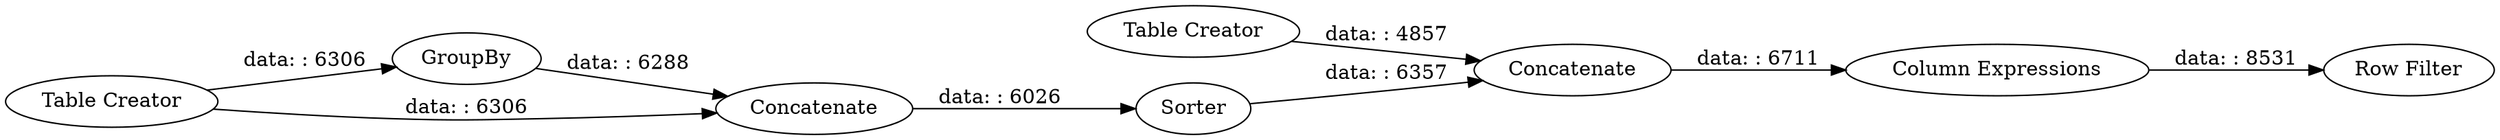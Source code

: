 digraph {
	"5032973990341350782_80" [label=GroupBy]
	"5032973990341350782_151" [label=Sorter]
	"5032973990341350782_81" [label=Concatenate]
	"5032973990341350782_76" [label="Table Creator"]
	"5032973990341350782_155" [label="Row Filter"]
	"5032973990341350782_154" [label=Concatenate]
	"5032973990341350782_152" [label="Column Expressions"]
	"5032973990341350782_153" [label="Table Creator"]
	"5032973990341350782_80" -> "5032973990341350782_81" [label="data: : 6288"]
	"5032973990341350782_154" -> "5032973990341350782_152" [label="data: : 6711"]
	"5032973990341350782_153" -> "5032973990341350782_154" [label="data: : 4857"]
	"5032973990341350782_152" -> "5032973990341350782_155" [label="data: : 8531"]
	"5032973990341350782_151" -> "5032973990341350782_154" [label="data: : 6357"]
	"5032973990341350782_76" -> "5032973990341350782_81" [label="data: : 6306"]
	"5032973990341350782_81" -> "5032973990341350782_151" [label="data: : 6026"]
	"5032973990341350782_76" -> "5032973990341350782_80" [label="data: : 6306"]
	rankdir=LR
}
